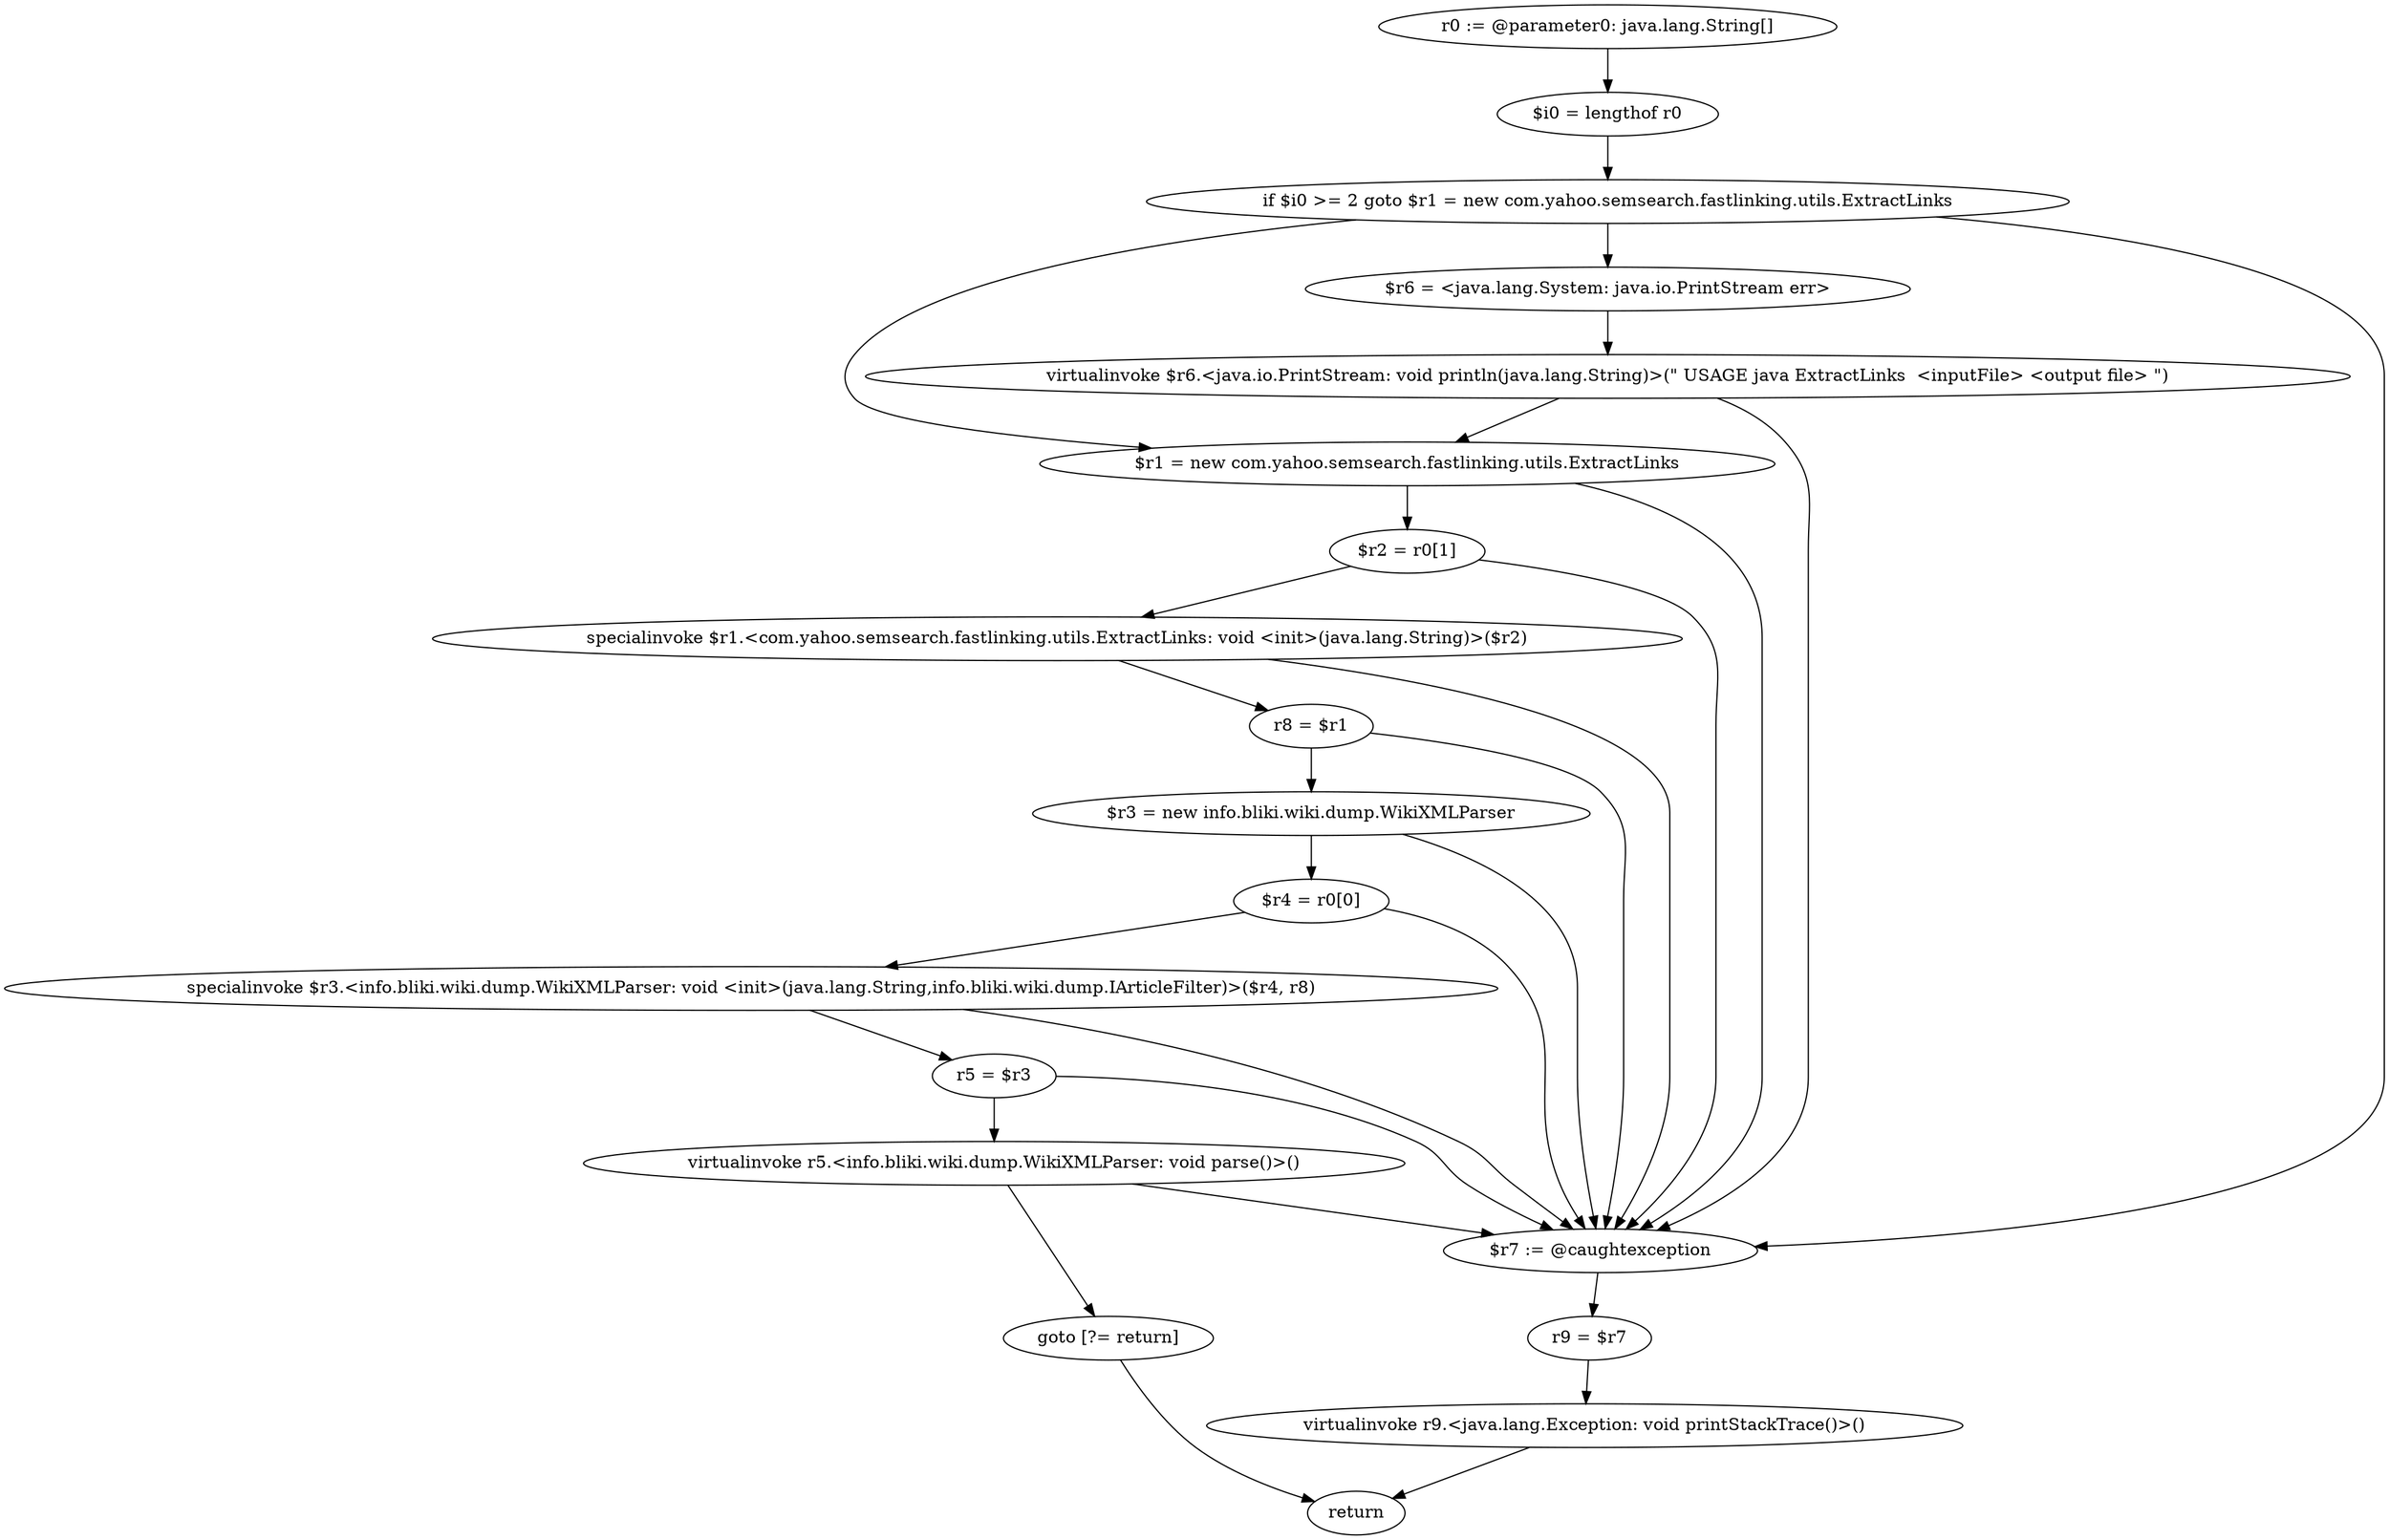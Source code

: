digraph "unitGraph" {
    "r0 := @parameter0: java.lang.String[]"
    "$i0 = lengthof r0"
    "if $i0 >= 2 goto $r1 = new com.yahoo.semsearch.fastlinking.utils.ExtractLinks"
    "$r6 = <java.lang.System: java.io.PrintStream err>"
    "virtualinvoke $r6.<java.io.PrintStream: void println(java.lang.String)>(\" USAGE java ExtractLinks  <inputFile> <output file> \")"
    "$r1 = new com.yahoo.semsearch.fastlinking.utils.ExtractLinks"
    "$r2 = r0[1]"
    "specialinvoke $r1.<com.yahoo.semsearch.fastlinking.utils.ExtractLinks: void <init>(java.lang.String)>($r2)"
    "r8 = $r1"
    "$r3 = new info.bliki.wiki.dump.WikiXMLParser"
    "$r4 = r0[0]"
    "specialinvoke $r3.<info.bliki.wiki.dump.WikiXMLParser: void <init>(java.lang.String,info.bliki.wiki.dump.IArticleFilter)>($r4, r8)"
    "r5 = $r3"
    "virtualinvoke r5.<info.bliki.wiki.dump.WikiXMLParser: void parse()>()"
    "goto [?= return]"
    "$r7 := @caughtexception"
    "r9 = $r7"
    "virtualinvoke r9.<java.lang.Exception: void printStackTrace()>()"
    "return"
    "r0 := @parameter0: java.lang.String[]"->"$i0 = lengthof r0";
    "$i0 = lengthof r0"->"if $i0 >= 2 goto $r1 = new com.yahoo.semsearch.fastlinking.utils.ExtractLinks";
    "if $i0 >= 2 goto $r1 = new com.yahoo.semsearch.fastlinking.utils.ExtractLinks"->"$r6 = <java.lang.System: java.io.PrintStream err>";
    "if $i0 >= 2 goto $r1 = new com.yahoo.semsearch.fastlinking.utils.ExtractLinks"->"$r1 = new com.yahoo.semsearch.fastlinking.utils.ExtractLinks";
    "if $i0 >= 2 goto $r1 = new com.yahoo.semsearch.fastlinking.utils.ExtractLinks"->"$r7 := @caughtexception";
    "$r6 = <java.lang.System: java.io.PrintStream err>"->"virtualinvoke $r6.<java.io.PrintStream: void println(java.lang.String)>(\" USAGE java ExtractLinks  <inputFile> <output file> \")";
    "virtualinvoke $r6.<java.io.PrintStream: void println(java.lang.String)>(\" USAGE java ExtractLinks  <inputFile> <output file> \")"->"$r1 = new com.yahoo.semsearch.fastlinking.utils.ExtractLinks";
    "virtualinvoke $r6.<java.io.PrintStream: void println(java.lang.String)>(\" USAGE java ExtractLinks  <inputFile> <output file> \")"->"$r7 := @caughtexception";
    "$r1 = new com.yahoo.semsearch.fastlinking.utils.ExtractLinks"->"$r2 = r0[1]";
    "$r1 = new com.yahoo.semsearch.fastlinking.utils.ExtractLinks"->"$r7 := @caughtexception";
    "$r2 = r0[1]"->"specialinvoke $r1.<com.yahoo.semsearch.fastlinking.utils.ExtractLinks: void <init>(java.lang.String)>($r2)";
    "$r2 = r0[1]"->"$r7 := @caughtexception";
    "specialinvoke $r1.<com.yahoo.semsearch.fastlinking.utils.ExtractLinks: void <init>(java.lang.String)>($r2)"->"r8 = $r1";
    "specialinvoke $r1.<com.yahoo.semsearch.fastlinking.utils.ExtractLinks: void <init>(java.lang.String)>($r2)"->"$r7 := @caughtexception";
    "r8 = $r1"->"$r3 = new info.bliki.wiki.dump.WikiXMLParser";
    "r8 = $r1"->"$r7 := @caughtexception";
    "$r3 = new info.bliki.wiki.dump.WikiXMLParser"->"$r4 = r0[0]";
    "$r3 = new info.bliki.wiki.dump.WikiXMLParser"->"$r7 := @caughtexception";
    "$r4 = r0[0]"->"specialinvoke $r3.<info.bliki.wiki.dump.WikiXMLParser: void <init>(java.lang.String,info.bliki.wiki.dump.IArticleFilter)>($r4, r8)";
    "$r4 = r0[0]"->"$r7 := @caughtexception";
    "specialinvoke $r3.<info.bliki.wiki.dump.WikiXMLParser: void <init>(java.lang.String,info.bliki.wiki.dump.IArticleFilter)>($r4, r8)"->"r5 = $r3";
    "specialinvoke $r3.<info.bliki.wiki.dump.WikiXMLParser: void <init>(java.lang.String,info.bliki.wiki.dump.IArticleFilter)>($r4, r8)"->"$r7 := @caughtexception";
    "r5 = $r3"->"virtualinvoke r5.<info.bliki.wiki.dump.WikiXMLParser: void parse()>()";
    "r5 = $r3"->"$r7 := @caughtexception";
    "virtualinvoke r5.<info.bliki.wiki.dump.WikiXMLParser: void parse()>()"->"goto [?= return]";
    "virtualinvoke r5.<info.bliki.wiki.dump.WikiXMLParser: void parse()>()"->"$r7 := @caughtexception";
    "goto [?= return]"->"return";
    "$r7 := @caughtexception"->"r9 = $r7";
    "r9 = $r7"->"virtualinvoke r9.<java.lang.Exception: void printStackTrace()>()";
    "virtualinvoke r9.<java.lang.Exception: void printStackTrace()>()"->"return";
}

